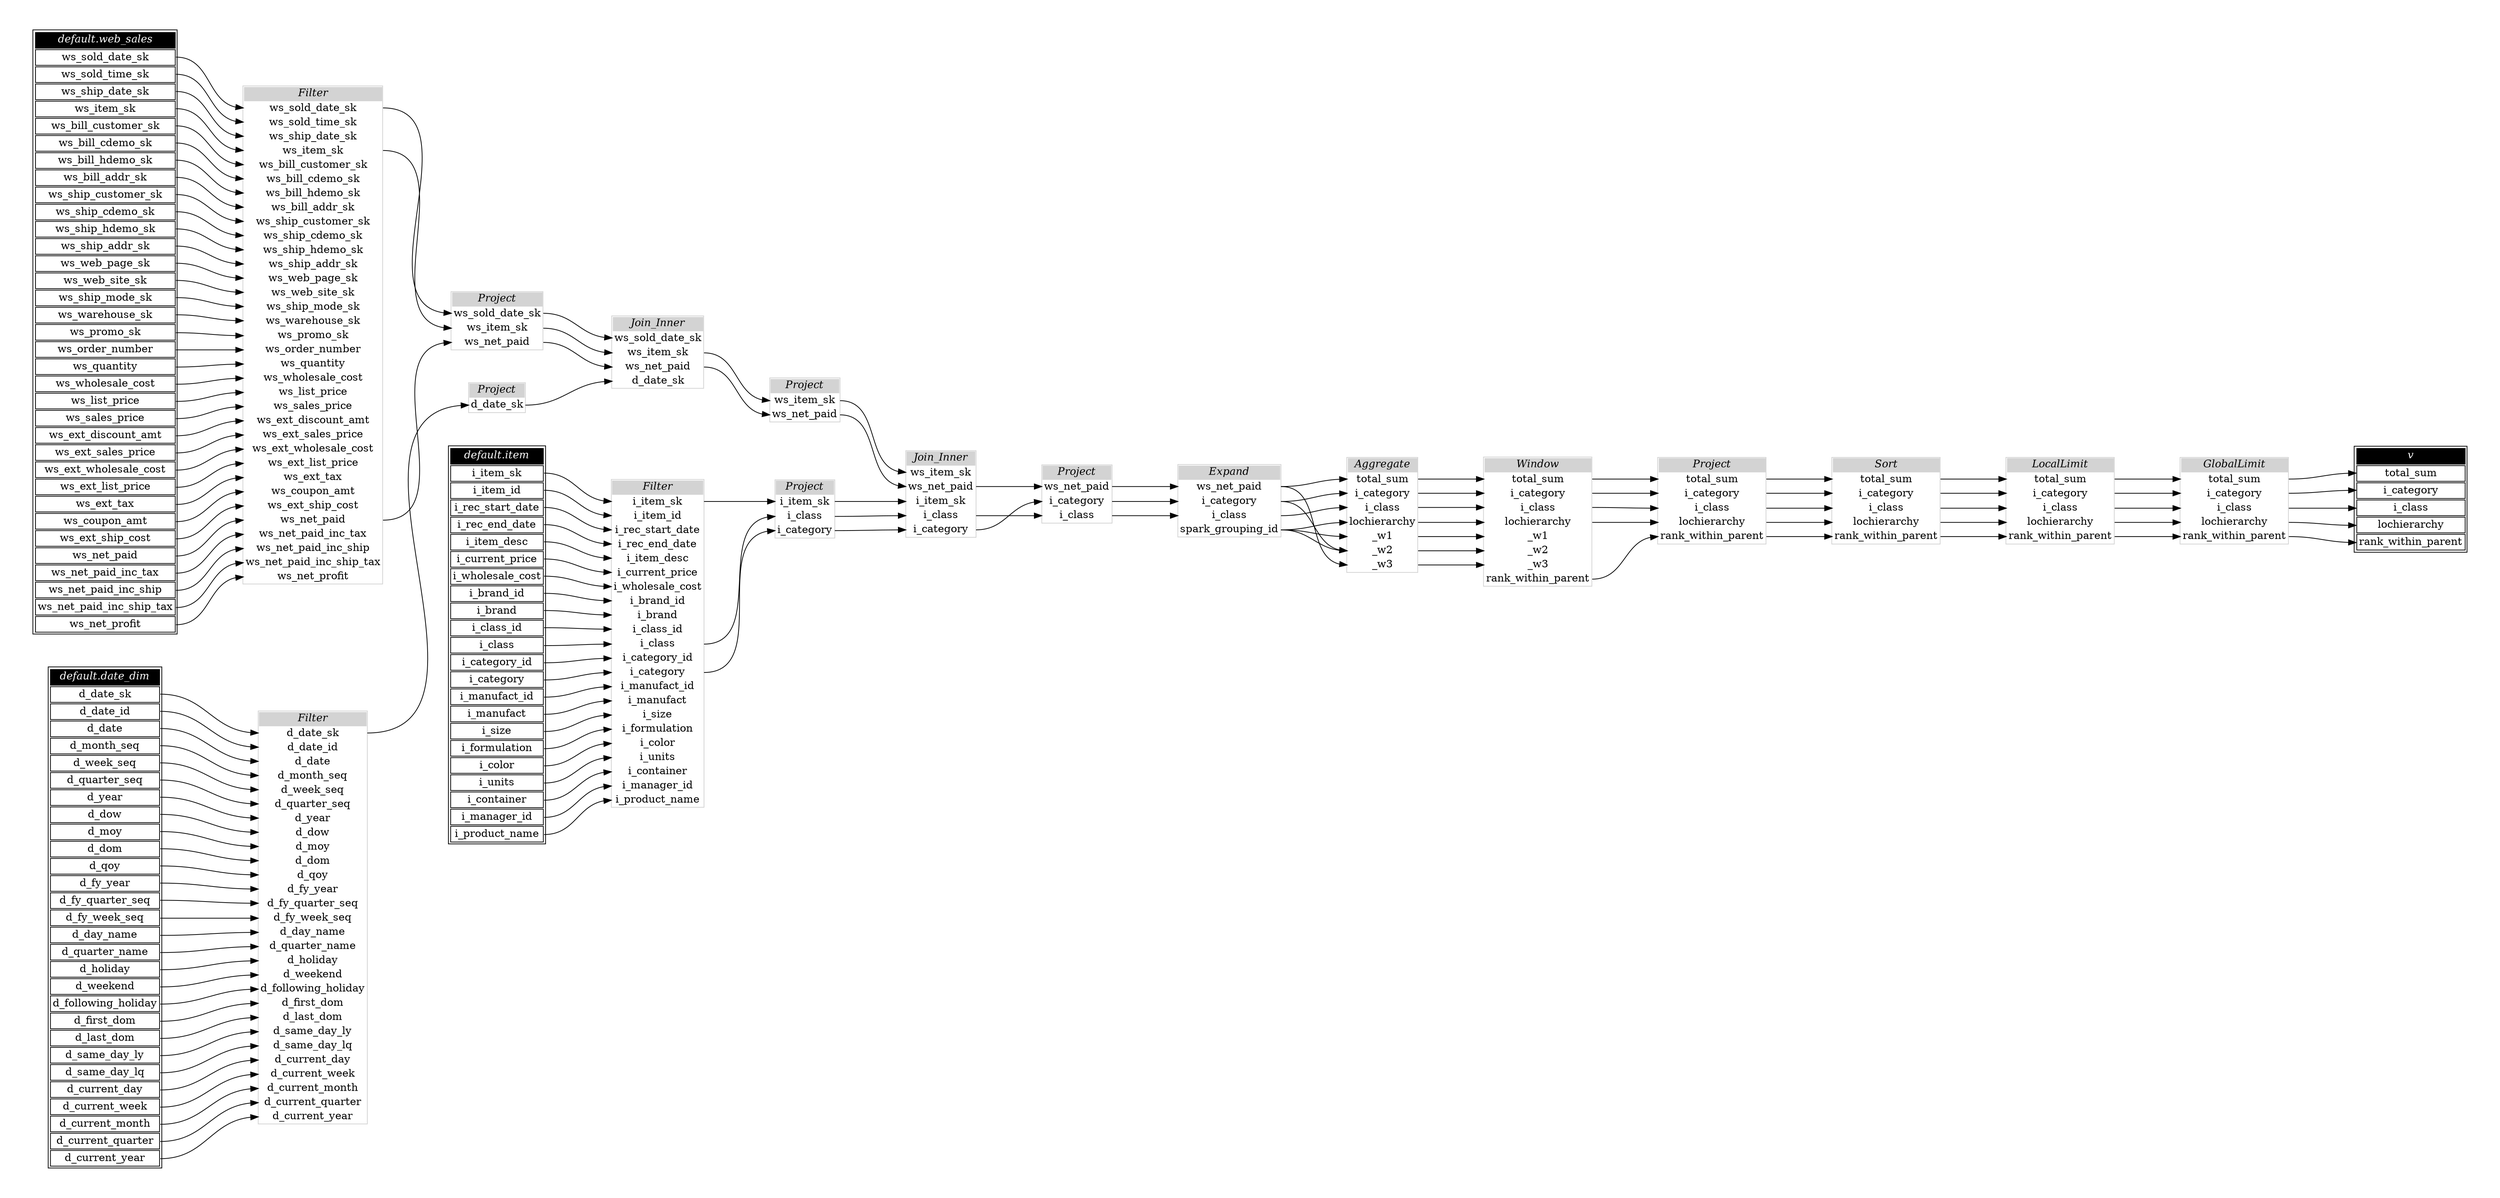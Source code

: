 // Automatically generated by TPCDSFlowTestSuite


digraph {
  graph [pad="0.5" nodesep="0.5" ranksep="1" fontname="Helvetica" rankdir=LR];
  node [shape=plaintext]

  
"Aggregate_d4c2c1c" [label=<
<table color="lightgray" border="1" cellborder="0" cellspacing="0">
  <tr><td bgcolor="lightgray" port="nodeName"><i>Aggregate</i></td></tr>
  <tr><td port="0">total_sum</td></tr>
<tr><td port="1">i_category</td></tr>
<tr><td port="2">i_class</td></tr>
<tr><td port="3">lochierarchy</td></tr>
<tr><td port="4">_w1</td></tr>
<tr><td port="5">_w2</td></tr>
<tr><td port="6">_w3</td></tr>
</table>>];
     

"Expand_560d8f8" [label=<
<table color="lightgray" border="1" cellborder="0" cellspacing="0">
  <tr><td bgcolor="lightgray" port="nodeName"><i>Expand</i></td></tr>
  <tr><td port="0">ws_net_paid</td></tr>
<tr><td port="1">i_category</td></tr>
<tr><td port="2">i_class</td></tr>
<tr><td port="3">spark_grouping_id</td></tr>
</table>>];
     

"Filter_08a4236" [label=<
<table color="lightgray" border="1" cellborder="0" cellspacing="0">
  <tr><td bgcolor="lightgray" port="nodeName"><i>Filter</i></td></tr>
  <tr><td port="0">ws_sold_date_sk</td></tr>
<tr><td port="1">ws_sold_time_sk</td></tr>
<tr><td port="2">ws_ship_date_sk</td></tr>
<tr><td port="3">ws_item_sk</td></tr>
<tr><td port="4">ws_bill_customer_sk</td></tr>
<tr><td port="5">ws_bill_cdemo_sk</td></tr>
<tr><td port="6">ws_bill_hdemo_sk</td></tr>
<tr><td port="7">ws_bill_addr_sk</td></tr>
<tr><td port="8">ws_ship_customer_sk</td></tr>
<tr><td port="9">ws_ship_cdemo_sk</td></tr>
<tr><td port="10">ws_ship_hdemo_sk</td></tr>
<tr><td port="11">ws_ship_addr_sk</td></tr>
<tr><td port="12">ws_web_page_sk</td></tr>
<tr><td port="13">ws_web_site_sk</td></tr>
<tr><td port="14">ws_ship_mode_sk</td></tr>
<tr><td port="15">ws_warehouse_sk</td></tr>
<tr><td port="16">ws_promo_sk</td></tr>
<tr><td port="17">ws_order_number</td></tr>
<tr><td port="18">ws_quantity</td></tr>
<tr><td port="19">ws_wholesale_cost</td></tr>
<tr><td port="20">ws_list_price</td></tr>
<tr><td port="21">ws_sales_price</td></tr>
<tr><td port="22">ws_ext_discount_amt</td></tr>
<tr><td port="23">ws_ext_sales_price</td></tr>
<tr><td port="24">ws_ext_wholesale_cost</td></tr>
<tr><td port="25">ws_ext_list_price</td></tr>
<tr><td port="26">ws_ext_tax</td></tr>
<tr><td port="27">ws_coupon_amt</td></tr>
<tr><td port="28">ws_ext_ship_cost</td></tr>
<tr><td port="29">ws_net_paid</td></tr>
<tr><td port="30">ws_net_paid_inc_tax</td></tr>
<tr><td port="31">ws_net_paid_inc_ship</td></tr>
<tr><td port="32">ws_net_paid_inc_ship_tax</td></tr>
<tr><td port="33">ws_net_profit</td></tr>
</table>>];
     

"Filter_6070bff" [label=<
<table color="lightgray" border="1" cellborder="0" cellspacing="0">
  <tr><td bgcolor="lightgray" port="nodeName"><i>Filter</i></td></tr>
  <tr><td port="0">i_item_sk</td></tr>
<tr><td port="1">i_item_id</td></tr>
<tr><td port="2">i_rec_start_date</td></tr>
<tr><td port="3">i_rec_end_date</td></tr>
<tr><td port="4">i_item_desc</td></tr>
<tr><td port="5">i_current_price</td></tr>
<tr><td port="6">i_wholesale_cost</td></tr>
<tr><td port="7">i_brand_id</td></tr>
<tr><td port="8">i_brand</td></tr>
<tr><td port="9">i_class_id</td></tr>
<tr><td port="10">i_class</td></tr>
<tr><td port="11">i_category_id</td></tr>
<tr><td port="12">i_category</td></tr>
<tr><td port="13">i_manufact_id</td></tr>
<tr><td port="14">i_manufact</td></tr>
<tr><td port="15">i_size</td></tr>
<tr><td port="16">i_formulation</td></tr>
<tr><td port="17">i_color</td></tr>
<tr><td port="18">i_units</td></tr>
<tr><td port="19">i_container</td></tr>
<tr><td port="20">i_manager_id</td></tr>
<tr><td port="21">i_product_name</td></tr>
</table>>];
     

"Filter_d1359c6" [label=<
<table color="lightgray" border="1" cellborder="0" cellspacing="0">
  <tr><td bgcolor="lightgray" port="nodeName"><i>Filter</i></td></tr>
  <tr><td port="0">d_date_sk</td></tr>
<tr><td port="1">d_date_id</td></tr>
<tr><td port="2">d_date</td></tr>
<tr><td port="3">d_month_seq</td></tr>
<tr><td port="4">d_week_seq</td></tr>
<tr><td port="5">d_quarter_seq</td></tr>
<tr><td port="6">d_year</td></tr>
<tr><td port="7">d_dow</td></tr>
<tr><td port="8">d_moy</td></tr>
<tr><td port="9">d_dom</td></tr>
<tr><td port="10">d_qoy</td></tr>
<tr><td port="11">d_fy_year</td></tr>
<tr><td port="12">d_fy_quarter_seq</td></tr>
<tr><td port="13">d_fy_week_seq</td></tr>
<tr><td port="14">d_day_name</td></tr>
<tr><td port="15">d_quarter_name</td></tr>
<tr><td port="16">d_holiday</td></tr>
<tr><td port="17">d_weekend</td></tr>
<tr><td port="18">d_following_holiday</td></tr>
<tr><td port="19">d_first_dom</td></tr>
<tr><td port="20">d_last_dom</td></tr>
<tr><td port="21">d_same_day_ly</td></tr>
<tr><td port="22">d_same_day_lq</td></tr>
<tr><td port="23">d_current_day</td></tr>
<tr><td port="24">d_current_week</td></tr>
<tr><td port="25">d_current_month</td></tr>
<tr><td port="26">d_current_quarter</td></tr>
<tr><td port="27">d_current_year</td></tr>
</table>>];
     

"GlobalLimit_e3702b4" [label=<
<table color="lightgray" border="1" cellborder="0" cellspacing="0">
  <tr><td bgcolor="lightgray" port="nodeName"><i>GlobalLimit</i></td></tr>
  <tr><td port="0">total_sum</td></tr>
<tr><td port="1">i_category</td></tr>
<tr><td port="2">i_class</td></tr>
<tr><td port="3">lochierarchy</td></tr>
<tr><td port="4">rank_within_parent</td></tr>
</table>>];
     

"Join_Inner_9a925ff" [label=<
<table color="lightgray" border="1" cellborder="0" cellspacing="0">
  <tr><td bgcolor="lightgray" port="nodeName"><i>Join_Inner</i></td></tr>
  <tr><td port="0">ws_item_sk</td></tr>
<tr><td port="1">ws_net_paid</td></tr>
<tr><td port="2">i_item_sk</td></tr>
<tr><td port="3">i_class</td></tr>
<tr><td port="4">i_category</td></tr>
</table>>];
     

"Join_Inner_9b0697d" [label=<
<table color="lightgray" border="1" cellborder="0" cellspacing="0">
  <tr><td bgcolor="lightgray" port="nodeName"><i>Join_Inner</i></td></tr>
  <tr><td port="0">ws_sold_date_sk</td></tr>
<tr><td port="1">ws_item_sk</td></tr>
<tr><td port="2">ws_net_paid</td></tr>
<tr><td port="3">d_date_sk</td></tr>
</table>>];
     

"LocalLimit_5b518c3" [label=<
<table color="lightgray" border="1" cellborder="0" cellspacing="0">
  <tr><td bgcolor="lightgray" port="nodeName"><i>LocalLimit</i></td></tr>
  <tr><td port="0">total_sum</td></tr>
<tr><td port="1">i_category</td></tr>
<tr><td port="2">i_class</td></tr>
<tr><td port="3">lochierarchy</td></tr>
<tr><td port="4">rank_within_parent</td></tr>
</table>>];
     

"Project_164a848" [label=<
<table color="lightgray" border="1" cellborder="0" cellspacing="0">
  <tr><td bgcolor="lightgray" port="nodeName"><i>Project</i></td></tr>
  <tr><td port="0">d_date_sk</td></tr>
</table>>];
     

"Project_313305a" [label=<
<table color="lightgray" border="1" cellborder="0" cellspacing="0">
  <tr><td bgcolor="lightgray" port="nodeName"><i>Project</i></td></tr>
  <tr><td port="0">ws_item_sk</td></tr>
<tr><td port="1">ws_net_paid</td></tr>
</table>>];
     

"Project_3735c7b" [label=<
<table color="lightgray" border="1" cellborder="0" cellspacing="0">
  <tr><td bgcolor="lightgray" port="nodeName"><i>Project</i></td></tr>
  <tr><td port="0">ws_net_paid</td></tr>
<tr><td port="1">i_category</td></tr>
<tr><td port="2">i_class</td></tr>
</table>>];
     

"Project_378e410" [label=<
<table color="lightgray" border="1" cellborder="0" cellspacing="0">
  <tr><td bgcolor="lightgray" port="nodeName"><i>Project</i></td></tr>
  <tr><td port="0">ws_sold_date_sk</td></tr>
<tr><td port="1">ws_item_sk</td></tr>
<tr><td port="2">ws_net_paid</td></tr>
</table>>];
     

"Project_645246d" [label=<
<table color="lightgray" border="1" cellborder="0" cellspacing="0">
  <tr><td bgcolor="lightgray" port="nodeName"><i>Project</i></td></tr>
  <tr><td port="0">i_item_sk</td></tr>
<tr><td port="1">i_class</td></tr>
<tr><td port="2">i_category</td></tr>
</table>>];
     

"Project_76411ab" [label=<
<table color="lightgray" border="1" cellborder="0" cellspacing="0">
  <tr><td bgcolor="lightgray" port="nodeName"><i>Project</i></td></tr>
  <tr><td port="0">total_sum</td></tr>
<tr><td port="1">i_category</td></tr>
<tr><td port="2">i_class</td></tr>
<tr><td port="3">lochierarchy</td></tr>
<tr><td port="4">rank_within_parent</td></tr>
</table>>];
     

"Sort_ee882ed" [label=<
<table color="lightgray" border="1" cellborder="0" cellspacing="0">
  <tr><td bgcolor="lightgray" port="nodeName"><i>Sort</i></td></tr>
  <tr><td port="0">total_sum</td></tr>
<tr><td port="1">i_category</td></tr>
<tr><td port="2">i_class</td></tr>
<tr><td port="3">lochierarchy</td></tr>
<tr><td port="4">rank_within_parent</td></tr>
</table>>];
     

"Window_61fa356" [label=<
<table color="lightgray" border="1" cellborder="0" cellspacing="0">
  <tr><td bgcolor="lightgray" port="nodeName"><i>Window</i></td></tr>
  <tr><td port="0">total_sum</td></tr>
<tr><td port="1">i_category</td></tr>
<tr><td port="2">i_class</td></tr>
<tr><td port="3">lochierarchy</td></tr>
<tr><td port="4">_w1</td></tr>
<tr><td port="5">_w2</td></tr>
<tr><td port="6">_w3</td></tr>
<tr><td port="7">rank_within_parent</td></tr>
</table>>];
     

"default.date_dim" [color="black" label=<
<table>
  <tr><td bgcolor="black" port="nodeName"><i><font color="white">default.date_dim</font></i></td></tr>
  <tr><td port="0">d_date_sk</td></tr>
<tr><td port="1">d_date_id</td></tr>
<tr><td port="2">d_date</td></tr>
<tr><td port="3">d_month_seq</td></tr>
<tr><td port="4">d_week_seq</td></tr>
<tr><td port="5">d_quarter_seq</td></tr>
<tr><td port="6">d_year</td></tr>
<tr><td port="7">d_dow</td></tr>
<tr><td port="8">d_moy</td></tr>
<tr><td port="9">d_dom</td></tr>
<tr><td port="10">d_qoy</td></tr>
<tr><td port="11">d_fy_year</td></tr>
<tr><td port="12">d_fy_quarter_seq</td></tr>
<tr><td port="13">d_fy_week_seq</td></tr>
<tr><td port="14">d_day_name</td></tr>
<tr><td port="15">d_quarter_name</td></tr>
<tr><td port="16">d_holiday</td></tr>
<tr><td port="17">d_weekend</td></tr>
<tr><td port="18">d_following_holiday</td></tr>
<tr><td port="19">d_first_dom</td></tr>
<tr><td port="20">d_last_dom</td></tr>
<tr><td port="21">d_same_day_ly</td></tr>
<tr><td port="22">d_same_day_lq</td></tr>
<tr><td port="23">d_current_day</td></tr>
<tr><td port="24">d_current_week</td></tr>
<tr><td port="25">d_current_month</td></tr>
<tr><td port="26">d_current_quarter</td></tr>
<tr><td port="27">d_current_year</td></tr>
</table>>];
     

"default.item" [color="black" label=<
<table>
  <tr><td bgcolor="black" port="nodeName"><i><font color="white">default.item</font></i></td></tr>
  <tr><td port="0">i_item_sk</td></tr>
<tr><td port="1">i_item_id</td></tr>
<tr><td port="2">i_rec_start_date</td></tr>
<tr><td port="3">i_rec_end_date</td></tr>
<tr><td port="4">i_item_desc</td></tr>
<tr><td port="5">i_current_price</td></tr>
<tr><td port="6">i_wholesale_cost</td></tr>
<tr><td port="7">i_brand_id</td></tr>
<tr><td port="8">i_brand</td></tr>
<tr><td port="9">i_class_id</td></tr>
<tr><td port="10">i_class</td></tr>
<tr><td port="11">i_category_id</td></tr>
<tr><td port="12">i_category</td></tr>
<tr><td port="13">i_manufact_id</td></tr>
<tr><td port="14">i_manufact</td></tr>
<tr><td port="15">i_size</td></tr>
<tr><td port="16">i_formulation</td></tr>
<tr><td port="17">i_color</td></tr>
<tr><td port="18">i_units</td></tr>
<tr><td port="19">i_container</td></tr>
<tr><td port="20">i_manager_id</td></tr>
<tr><td port="21">i_product_name</td></tr>
</table>>];
     

"default.web_sales" [color="black" label=<
<table>
  <tr><td bgcolor="black" port="nodeName"><i><font color="white">default.web_sales</font></i></td></tr>
  <tr><td port="0">ws_sold_date_sk</td></tr>
<tr><td port="1">ws_sold_time_sk</td></tr>
<tr><td port="2">ws_ship_date_sk</td></tr>
<tr><td port="3">ws_item_sk</td></tr>
<tr><td port="4">ws_bill_customer_sk</td></tr>
<tr><td port="5">ws_bill_cdemo_sk</td></tr>
<tr><td port="6">ws_bill_hdemo_sk</td></tr>
<tr><td port="7">ws_bill_addr_sk</td></tr>
<tr><td port="8">ws_ship_customer_sk</td></tr>
<tr><td port="9">ws_ship_cdemo_sk</td></tr>
<tr><td port="10">ws_ship_hdemo_sk</td></tr>
<tr><td port="11">ws_ship_addr_sk</td></tr>
<tr><td port="12">ws_web_page_sk</td></tr>
<tr><td port="13">ws_web_site_sk</td></tr>
<tr><td port="14">ws_ship_mode_sk</td></tr>
<tr><td port="15">ws_warehouse_sk</td></tr>
<tr><td port="16">ws_promo_sk</td></tr>
<tr><td port="17">ws_order_number</td></tr>
<tr><td port="18">ws_quantity</td></tr>
<tr><td port="19">ws_wholesale_cost</td></tr>
<tr><td port="20">ws_list_price</td></tr>
<tr><td port="21">ws_sales_price</td></tr>
<tr><td port="22">ws_ext_discount_amt</td></tr>
<tr><td port="23">ws_ext_sales_price</td></tr>
<tr><td port="24">ws_ext_wholesale_cost</td></tr>
<tr><td port="25">ws_ext_list_price</td></tr>
<tr><td port="26">ws_ext_tax</td></tr>
<tr><td port="27">ws_coupon_amt</td></tr>
<tr><td port="28">ws_ext_ship_cost</td></tr>
<tr><td port="29">ws_net_paid</td></tr>
<tr><td port="30">ws_net_paid_inc_tax</td></tr>
<tr><td port="31">ws_net_paid_inc_ship</td></tr>
<tr><td port="32">ws_net_paid_inc_ship_tax</td></tr>
<tr><td port="33">ws_net_profit</td></tr>
</table>>];
     

"v" [color="black" label=<
<table>
  <tr><td bgcolor="black" port="nodeName"><i><font color="white">v</font></i></td></tr>
  <tr><td port="0">total_sum</td></tr>
<tr><td port="1">i_category</td></tr>
<tr><td port="2">i_class</td></tr>
<tr><td port="3">lochierarchy</td></tr>
<tr><td port="4">rank_within_parent</td></tr>
</table>>];
     
  "Aggregate_d4c2c1c":0 -> "Window_61fa356":0;
"Aggregate_d4c2c1c":1 -> "Window_61fa356":1;
"Aggregate_d4c2c1c":2 -> "Window_61fa356":2;
"Aggregate_d4c2c1c":3 -> "Window_61fa356":3;
"Aggregate_d4c2c1c":4 -> "Window_61fa356":4;
"Aggregate_d4c2c1c":5 -> "Window_61fa356":5;
"Aggregate_d4c2c1c":6 -> "Window_61fa356":6;
"Expand_560d8f8":0 -> "Aggregate_d4c2c1c":0;
"Expand_560d8f8":0 -> "Aggregate_d4c2c1c":6;
"Expand_560d8f8":1 -> "Aggregate_d4c2c1c":1;
"Expand_560d8f8":1 -> "Aggregate_d4c2c1c":5;
"Expand_560d8f8":2 -> "Aggregate_d4c2c1c":2;
"Expand_560d8f8":3 -> "Aggregate_d4c2c1c":3;
"Expand_560d8f8":3 -> "Aggregate_d4c2c1c":4;
"Expand_560d8f8":3 -> "Aggregate_d4c2c1c":5;
"Filter_08a4236":0 -> "Project_378e410":0;
"Filter_08a4236":29 -> "Project_378e410":2;
"Filter_08a4236":3 -> "Project_378e410":1;
"Filter_6070bff":0 -> "Project_645246d":0;
"Filter_6070bff":10 -> "Project_645246d":1;
"Filter_6070bff":12 -> "Project_645246d":2;
"Filter_d1359c6":0 -> "Project_164a848":0;
"GlobalLimit_e3702b4":0 -> "v":0;
"GlobalLimit_e3702b4":1 -> "v":1;
"GlobalLimit_e3702b4":2 -> "v":2;
"GlobalLimit_e3702b4":3 -> "v":3;
"GlobalLimit_e3702b4":4 -> "v":4;
"Join_Inner_9a925ff":1 -> "Project_3735c7b":0;
"Join_Inner_9a925ff":3 -> "Project_3735c7b":2;
"Join_Inner_9a925ff":4 -> "Project_3735c7b":1;
"Join_Inner_9b0697d":1 -> "Project_313305a":0;
"Join_Inner_9b0697d":2 -> "Project_313305a":1;
"LocalLimit_5b518c3":0 -> "GlobalLimit_e3702b4":0;
"LocalLimit_5b518c3":1 -> "GlobalLimit_e3702b4":1;
"LocalLimit_5b518c3":2 -> "GlobalLimit_e3702b4":2;
"LocalLimit_5b518c3":3 -> "GlobalLimit_e3702b4":3;
"LocalLimit_5b518c3":4 -> "GlobalLimit_e3702b4":4;
"Project_164a848":0 -> "Join_Inner_9b0697d":3;
"Project_313305a":0 -> "Join_Inner_9a925ff":0;
"Project_313305a":1 -> "Join_Inner_9a925ff":1;
"Project_3735c7b":0 -> "Expand_560d8f8":0;
"Project_3735c7b":1 -> "Expand_560d8f8":1;
"Project_3735c7b":2 -> "Expand_560d8f8":2;
"Project_378e410":0 -> "Join_Inner_9b0697d":0;
"Project_378e410":1 -> "Join_Inner_9b0697d":1;
"Project_378e410":2 -> "Join_Inner_9b0697d":2;
"Project_645246d":0 -> "Join_Inner_9a925ff":2;
"Project_645246d":1 -> "Join_Inner_9a925ff":3;
"Project_645246d":2 -> "Join_Inner_9a925ff":4;
"Project_76411ab":0 -> "Sort_ee882ed":0;
"Project_76411ab":1 -> "Sort_ee882ed":1;
"Project_76411ab":2 -> "Sort_ee882ed":2;
"Project_76411ab":3 -> "Sort_ee882ed":3;
"Project_76411ab":4 -> "Sort_ee882ed":4;
"Sort_ee882ed":0 -> "LocalLimit_5b518c3":0;
"Sort_ee882ed":1 -> "LocalLimit_5b518c3":1;
"Sort_ee882ed":2 -> "LocalLimit_5b518c3":2;
"Sort_ee882ed":3 -> "LocalLimit_5b518c3":3;
"Sort_ee882ed":4 -> "LocalLimit_5b518c3":4;
"Window_61fa356":0 -> "Project_76411ab":0;
"Window_61fa356":1 -> "Project_76411ab":1;
"Window_61fa356":2 -> "Project_76411ab":2;
"Window_61fa356":3 -> "Project_76411ab":3;
"Window_61fa356":7 -> "Project_76411ab":4;
"default.date_dim":0 -> "Filter_d1359c6":0;
"default.date_dim":1 -> "Filter_d1359c6":1;
"default.date_dim":10 -> "Filter_d1359c6":10;
"default.date_dim":11 -> "Filter_d1359c6":11;
"default.date_dim":12 -> "Filter_d1359c6":12;
"default.date_dim":13 -> "Filter_d1359c6":13;
"default.date_dim":14 -> "Filter_d1359c6":14;
"default.date_dim":15 -> "Filter_d1359c6":15;
"default.date_dim":16 -> "Filter_d1359c6":16;
"default.date_dim":17 -> "Filter_d1359c6":17;
"default.date_dim":18 -> "Filter_d1359c6":18;
"default.date_dim":19 -> "Filter_d1359c6":19;
"default.date_dim":2 -> "Filter_d1359c6":2;
"default.date_dim":20 -> "Filter_d1359c6":20;
"default.date_dim":21 -> "Filter_d1359c6":21;
"default.date_dim":22 -> "Filter_d1359c6":22;
"default.date_dim":23 -> "Filter_d1359c6":23;
"default.date_dim":24 -> "Filter_d1359c6":24;
"default.date_dim":25 -> "Filter_d1359c6":25;
"default.date_dim":26 -> "Filter_d1359c6":26;
"default.date_dim":27 -> "Filter_d1359c6":27;
"default.date_dim":3 -> "Filter_d1359c6":3;
"default.date_dim":4 -> "Filter_d1359c6":4;
"default.date_dim":5 -> "Filter_d1359c6":5;
"default.date_dim":6 -> "Filter_d1359c6":6;
"default.date_dim":7 -> "Filter_d1359c6":7;
"default.date_dim":8 -> "Filter_d1359c6":8;
"default.date_dim":9 -> "Filter_d1359c6":9;
"default.item":0 -> "Filter_6070bff":0;
"default.item":1 -> "Filter_6070bff":1;
"default.item":10 -> "Filter_6070bff":10;
"default.item":11 -> "Filter_6070bff":11;
"default.item":12 -> "Filter_6070bff":12;
"default.item":13 -> "Filter_6070bff":13;
"default.item":14 -> "Filter_6070bff":14;
"default.item":15 -> "Filter_6070bff":15;
"default.item":16 -> "Filter_6070bff":16;
"default.item":17 -> "Filter_6070bff":17;
"default.item":18 -> "Filter_6070bff":18;
"default.item":19 -> "Filter_6070bff":19;
"default.item":2 -> "Filter_6070bff":2;
"default.item":20 -> "Filter_6070bff":20;
"default.item":21 -> "Filter_6070bff":21;
"default.item":3 -> "Filter_6070bff":3;
"default.item":4 -> "Filter_6070bff":4;
"default.item":5 -> "Filter_6070bff":5;
"default.item":6 -> "Filter_6070bff":6;
"default.item":7 -> "Filter_6070bff":7;
"default.item":8 -> "Filter_6070bff":8;
"default.item":9 -> "Filter_6070bff":9;
"default.web_sales":0 -> "Filter_08a4236":0;
"default.web_sales":1 -> "Filter_08a4236":1;
"default.web_sales":10 -> "Filter_08a4236":10;
"default.web_sales":11 -> "Filter_08a4236":11;
"default.web_sales":12 -> "Filter_08a4236":12;
"default.web_sales":13 -> "Filter_08a4236":13;
"default.web_sales":14 -> "Filter_08a4236":14;
"default.web_sales":15 -> "Filter_08a4236":15;
"default.web_sales":16 -> "Filter_08a4236":16;
"default.web_sales":17 -> "Filter_08a4236":17;
"default.web_sales":18 -> "Filter_08a4236":18;
"default.web_sales":19 -> "Filter_08a4236":19;
"default.web_sales":2 -> "Filter_08a4236":2;
"default.web_sales":20 -> "Filter_08a4236":20;
"default.web_sales":21 -> "Filter_08a4236":21;
"default.web_sales":22 -> "Filter_08a4236":22;
"default.web_sales":23 -> "Filter_08a4236":23;
"default.web_sales":24 -> "Filter_08a4236":24;
"default.web_sales":25 -> "Filter_08a4236":25;
"default.web_sales":26 -> "Filter_08a4236":26;
"default.web_sales":27 -> "Filter_08a4236":27;
"default.web_sales":28 -> "Filter_08a4236":28;
"default.web_sales":29 -> "Filter_08a4236":29;
"default.web_sales":3 -> "Filter_08a4236":3;
"default.web_sales":30 -> "Filter_08a4236":30;
"default.web_sales":31 -> "Filter_08a4236":31;
"default.web_sales":32 -> "Filter_08a4236":32;
"default.web_sales":33 -> "Filter_08a4236":33;
"default.web_sales":4 -> "Filter_08a4236":4;
"default.web_sales":5 -> "Filter_08a4236":5;
"default.web_sales":6 -> "Filter_08a4236":6;
"default.web_sales":7 -> "Filter_08a4236":7;
"default.web_sales":8 -> "Filter_08a4236":8;
"default.web_sales":9 -> "Filter_08a4236":9;
}
       